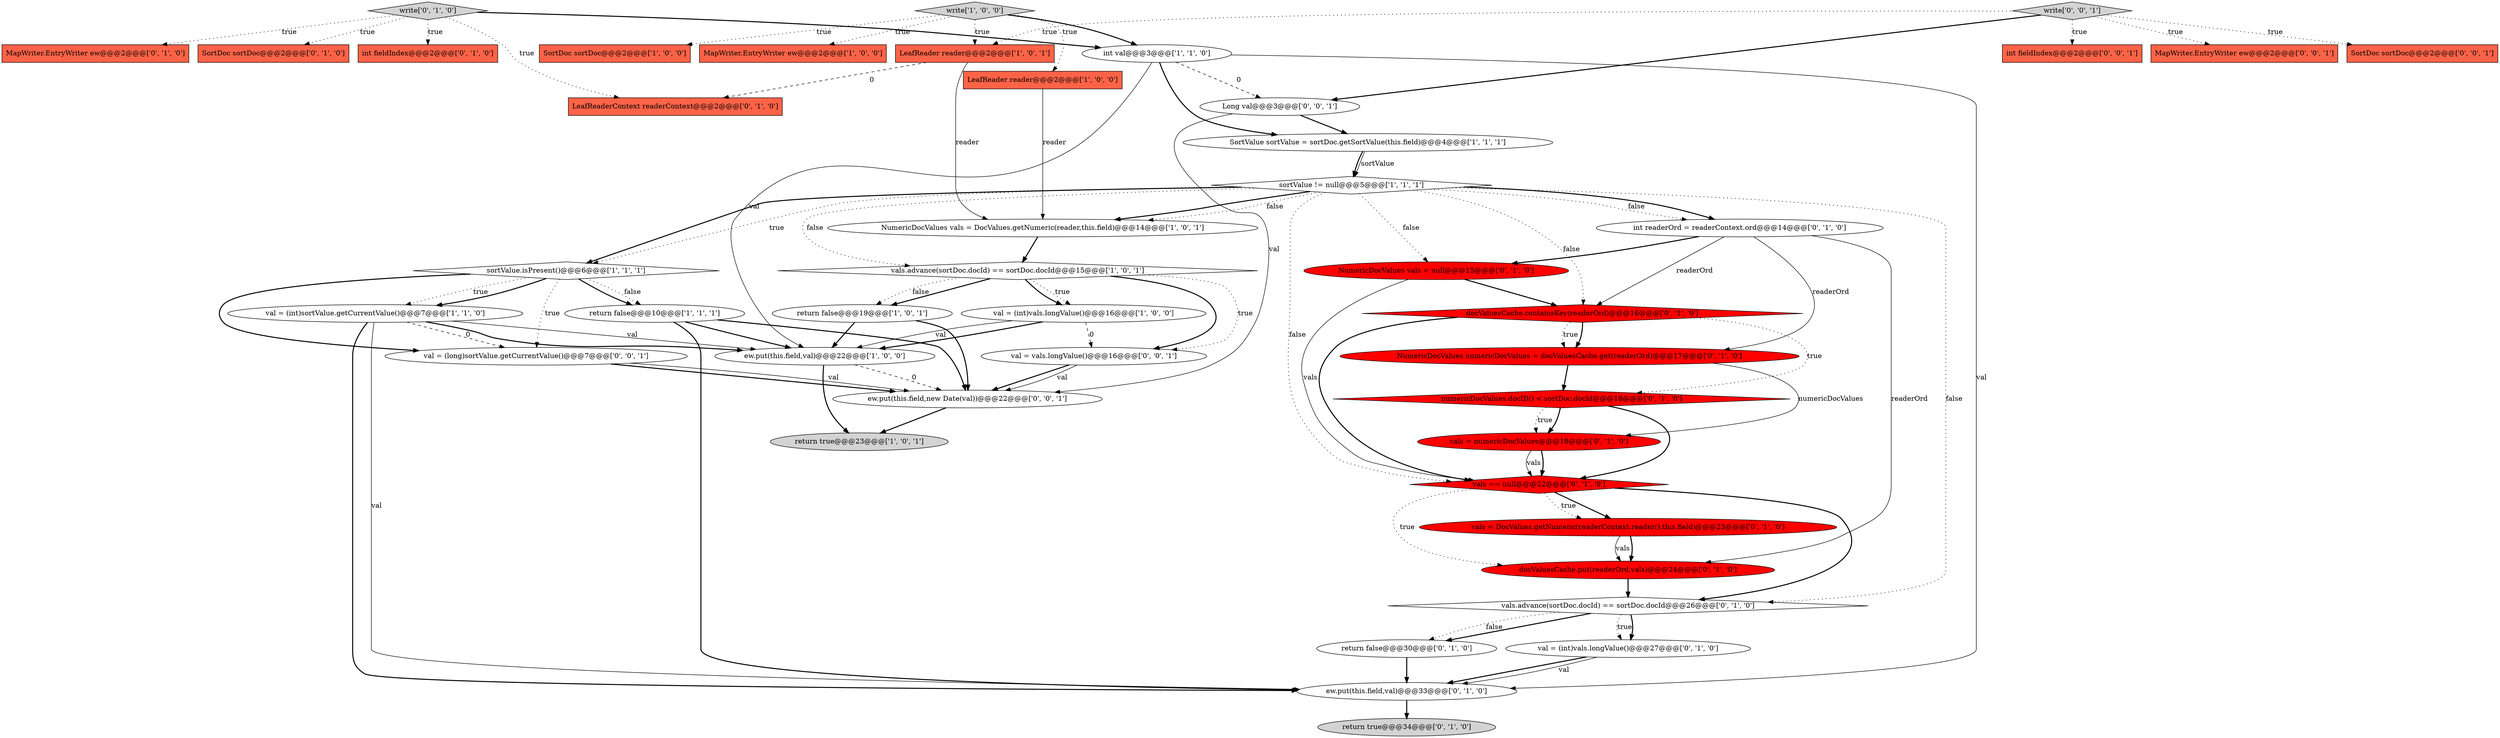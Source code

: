 digraph {
27 [style = filled, label = "NumericDocValues numericDocValues = docValuesCache.get(readerOrd)@@@17@@@['0', '1', '0']", fillcolor = red, shape = ellipse image = "AAA1AAABBB2BBB"];
41 [style = filled, label = "int fieldIndex@@@2@@@['0', '0', '1']", fillcolor = tomato, shape = box image = "AAA0AAABBB3BBB"];
25 [style = filled, label = "val = (int)vals.longValue()@@@27@@@['0', '1', '0']", fillcolor = white, shape = ellipse image = "AAA0AAABBB2BBB"];
33 [style = filled, label = "LeafReaderContext readerContext@@@2@@@['0', '1', '0']", fillcolor = tomato, shape = box image = "AAA1AAABBB2BBB"];
23 [style = filled, label = "MapWriter.EntryWriter ew@@@2@@@['0', '1', '0']", fillcolor = tomato, shape = box image = "AAA0AAABBB2BBB"];
19 [style = filled, label = "vals = DocValues.getNumeric(readerContext.reader(),this.field)@@@23@@@['0', '1', '0']", fillcolor = red, shape = ellipse image = "AAA1AAABBB2BBB"];
36 [style = filled, label = "MapWriter.EntryWriter ew@@@2@@@['0', '0', '1']", fillcolor = tomato, shape = box image = "AAA0AAABBB3BBB"];
43 [style = filled, label = "write['0', '0', '1']", fillcolor = lightgray, shape = diamond image = "AAA0AAABBB3BBB"];
32 [style = filled, label = "numericDocValues.docID() < sortDoc.docId@@@18@@@['0', '1', '0']", fillcolor = red, shape = diamond image = "AAA1AAABBB2BBB"];
28 [style = filled, label = "ew.put(this.field,val)@@@33@@@['0', '1', '0']", fillcolor = white, shape = ellipse image = "AAA0AAABBB2BBB"];
11 [style = filled, label = "write['1', '0', '0']", fillcolor = lightgray, shape = diamond image = "AAA0AAABBB1BBB"];
12 [style = filled, label = "val = (int)vals.longValue()@@@16@@@['1', '0', '0']", fillcolor = white, shape = ellipse image = "AAA0AAABBB1BBB"];
26 [style = filled, label = "vals = numericDocValues@@@19@@@['0', '1', '0']", fillcolor = red, shape = ellipse image = "AAA1AAABBB2BBB"];
38 [style = filled, label = "ew.put(this.field,new Date(val))@@@22@@@['0', '0', '1']", fillcolor = white, shape = ellipse image = "AAA0AAABBB3BBB"];
9 [style = filled, label = "val = (int)sortValue.getCurrentValue()@@@7@@@['1', '1', '0']", fillcolor = white, shape = ellipse image = "AAA0AAABBB1BBB"];
4 [style = filled, label = "SortDoc sortDoc@@@2@@@['1', '0', '0']", fillcolor = tomato, shape = box image = "AAA0AAABBB1BBB"];
14 [style = filled, label = "sortValue != null@@@5@@@['1', '1', '1']", fillcolor = white, shape = diamond image = "AAA0AAABBB1BBB"];
34 [style = filled, label = "vals == null@@@22@@@['0', '1', '0']", fillcolor = red, shape = diamond image = "AAA1AAABBB2BBB"];
30 [style = filled, label = "SortDoc sortDoc@@@2@@@['0', '1', '0']", fillcolor = tomato, shape = box image = "AAA0AAABBB2BBB"];
21 [style = filled, label = "return false@@@30@@@['0', '1', '0']", fillcolor = white, shape = ellipse image = "AAA0AAABBB2BBB"];
22 [style = filled, label = "int fieldIndex@@@2@@@['0', '1', '0']", fillcolor = tomato, shape = box image = "AAA0AAABBB2BBB"];
7 [style = filled, label = "vals.advance(sortDoc.docId) == sortDoc.docId@@@15@@@['1', '0', '1']", fillcolor = white, shape = diamond image = "AAA0AAABBB1BBB"];
24 [style = filled, label = "NumericDocValues vals = null@@@15@@@['0', '1', '0']", fillcolor = red, shape = ellipse image = "AAA1AAABBB2BBB"];
10 [style = filled, label = "LeafReader reader@@@2@@@['1', '0', '1']", fillcolor = tomato, shape = box image = "AAA0AAABBB1BBB"];
6 [style = filled, label = "MapWriter.EntryWriter ew@@@2@@@['1', '0', '0']", fillcolor = tomato, shape = box image = "AAA0AAABBB1BBB"];
39 [style = filled, label = "Long val@@@3@@@['0', '0', '1']", fillcolor = white, shape = ellipse image = "AAA0AAABBB3BBB"];
3 [style = filled, label = "int val@@@3@@@['1', '1', '0']", fillcolor = white, shape = ellipse image = "AAA0AAABBB1BBB"];
13 [style = filled, label = "NumericDocValues vals = DocValues.getNumeric(reader,this.field)@@@14@@@['1', '0', '1']", fillcolor = white, shape = ellipse image = "AAA0AAABBB1BBB"];
42 [style = filled, label = "val = vals.longValue()@@@16@@@['0', '0', '1']", fillcolor = white, shape = ellipse image = "AAA0AAABBB3BBB"];
16 [style = filled, label = "return false@@@19@@@['1', '0', '1']", fillcolor = white, shape = ellipse image = "AAA0AAABBB1BBB"];
0 [style = filled, label = "SortValue sortValue = sortDoc.getSortValue(this.field)@@@4@@@['1', '1', '1']", fillcolor = white, shape = ellipse image = "AAA0AAABBB1BBB"];
5 [style = filled, label = "return false@@@10@@@['1', '1', '1']", fillcolor = white, shape = ellipse image = "AAA0AAABBB1BBB"];
20 [style = filled, label = "docValuesCache.put(readerOrd,vals)@@@24@@@['0', '1', '0']", fillcolor = red, shape = ellipse image = "AAA1AAABBB2BBB"];
31 [style = filled, label = "vals.advance(sortDoc.docId) == sortDoc.docId@@@26@@@['0', '1', '0']", fillcolor = white, shape = diamond image = "AAA0AAABBB2BBB"];
17 [style = filled, label = "docValuesCache.containsKey(readerOrd)@@@16@@@['0', '1', '0']", fillcolor = red, shape = diamond image = "AAA1AAABBB2BBB"];
1 [style = filled, label = "ew.put(this.field,val)@@@22@@@['1', '0', '0']", fillcolor = white, shape = ellipse image = "AAA0AAABBB1BBB"];
15 [style = filled, label = "sortValue.isPresent()@@@6@@@['1', '1', '1']", fillcolor = white, shape = diamond image = "AAA0AAABBB1BBB"];
35 [style = filled, label = "int readerOrd = readerContext.ord@@@14@@@['0', '1', '0']", fillcolor = white, shape = ellipse image = "AAA0AAABBB2BBB"];
40 [style = filled, label = "SortDoc sortDoc@@@2@@@['0', '0', '1']", fillcolor = tomato, shape = box image = "AAA0AAABBB3BBB"];
8 [style = filled, label = "return true@@@23@@@['1', '0', '1']", fillcolor = lightgray, shape = ellipse image = "AAA0AAABBB1BBB"];
29 [style = filled, label = "write['0', '1', '0']", fillcolor = lightgray, shape = diamond image = "AAA0AAABBB2BBB"];
2 [style = filled, label = "LeafReader reader@@@2@@@['1', '0', '0']", fillcolor = tomato, shape = box image = "AAA0AAABBB1BBB"];
37 [style = filled, label = "val = (long)sortValue.getCurrentValue()@@@7@@@['0', '0', '1']", fillcolor = white, shape = ellipse image = "AAA0AAABBB3BBB"];
18 [style = filled, label = "return true@@@34@@@['0', '1', '0']", fillcolor = lightgray, shape = ellipse image = "AAA0AAABBB2BBB"];
14->17 [style = dotted, label="false"];
27->32 [style = bold, label=""];
14->35 [style = bold, label=""];
26->34 [style = bold, label=""];
31->21 [style = bold, label=""];
29->23 [style = dotted, label="true"];
32->34 [style = bold, label=""];
34->20 [style = dotted, label="true"];
0->14 [style = solid, label="sortValue"];
5->28 [style = bold, label=""];
5->38 [style = bold, label=""];
31->21 [style = dotted, label="false"];
21->28 [style = bold, label=""];
15->9 [style = dotted, label="true"];
0->14 [style = bold, label=""];
11->2 [style = dotted, label="true"];
14->31 [style = dotted, label="false"];
37->38 [style = bold, label=""];
7->16 [style = bold, label=""];
24->17 [style = bold, label=""];
1->38 [style = dashed, label="0"];
17->27 [style = bold, label=""];
17->27 [style = dotted, label="true"];
31->25 [style = dotted, label="true"];
25->28 [style = bold, label=""];
28->18 [style = bold, label=""];
34->19 [style = bold, label=""];
14->34 [style = dotted, label="false"];
3->1 [style = solid, label="val"];
35->20 [style = solid, label="readerOrd"];
39->38 [style = solid, label="val"];
11->10 [style = dotted, label="true"];
3->39 [style = dashed, label="0"];
19->20 [style = bold, label=""];
34->31 [style = bold, label=""];
20->31 [style = bold, label=""];
12->1 [style = bold, label=""];
32->26 [style = bold, label=""];
26->34 [style = solid, label="vals"];
7->42 [style = dotted, label="true"];
24->34 [style = solid, label="vals"];
3->0 [style = bold, label=""];
7->12 [style = dotted, label="true"];
9->37 [style = dashed, label="0"];
5->1 [style = bold, label=""];
17->34 [style = bold, label=""];
15->9 [style = bold, label=""];
27->26 [style = solid, label="numericDocValues"];
7->42 [style = bold, label=""];
14->15 [style = bold, label=""];
9->1 [style = bold, label=""];
42->38 [style = bold, label=""];
43->10 [style = dotted, label="true"];
31->25 [style = bold, label=""];
1->8 [style = bold, label=""];
9->1 [style = solid, label="val"];
35->27 [style = solid, label="readerOrd"];
37->38 [style = solid, label="val"];
15->5 [style = dotted, label="false"];
11->4 [style = dotted, label="true"];
35->24 [style = bold, label=""];
14->13 [style = dotted, label="false"];
9->28 [style = bold, label=""];
19->20 [style = solid, label="vals"];
29->22 [style = dotted, label="true"];
3->28 [style = solid, label="val"];
12->42 [style = dashed, label="0"];
16->1 [style = bold, label=""];
11->3 [style = bold, label=""];
7->16 [style = dotted, label="false"];
11->6 [style = dotted, label="true"];
35->17 [style = solid, label="readerOrd"];
43->40 [style = dotted, label="true"];
15->37 [style = dotted, label="true"];
14->35 [style = dotted, label="false"];
38->8 [style = bold, label=""];
14->13 [style = bold, label=""];
43->36 [style = dotted, label="true"];
15->37 [style = bold, label=""];
43->39 [style = bold, label=""];
25->28 [style = solid, label="val"];
7->12 [style = bold, label=""];
29->3 [style = bold, label=""];
14->7 [style = dotted, label="false"];
14->24 [style = dotted, label="false"];
10->33 [style = dashed, label="0"];
17->32 [style = dotted, label="true"];
2->13 [style = solid, label="reader"];
15->5 [style = bold, label=""];
14->15 [style = dotted, label="true"];
39->0 [style = bold, label=""];
9->28 [style = solid, label="val"];
13->7 [style = bold, label=""];
29->30 [style = dotted, label="true"];
43->41 [style = dotted, label="true"];
32->26 [style = dotted, label="true"];
29->33 [style = dotted, label="true"];
12->1 [style = solid, label="val"];
16->38 [style = bold, label=""];
10->13 [style = solid, label="reader"];
34->19 [style = dotted, label="true"];
42->38 [style = solid, label="val"];
}
